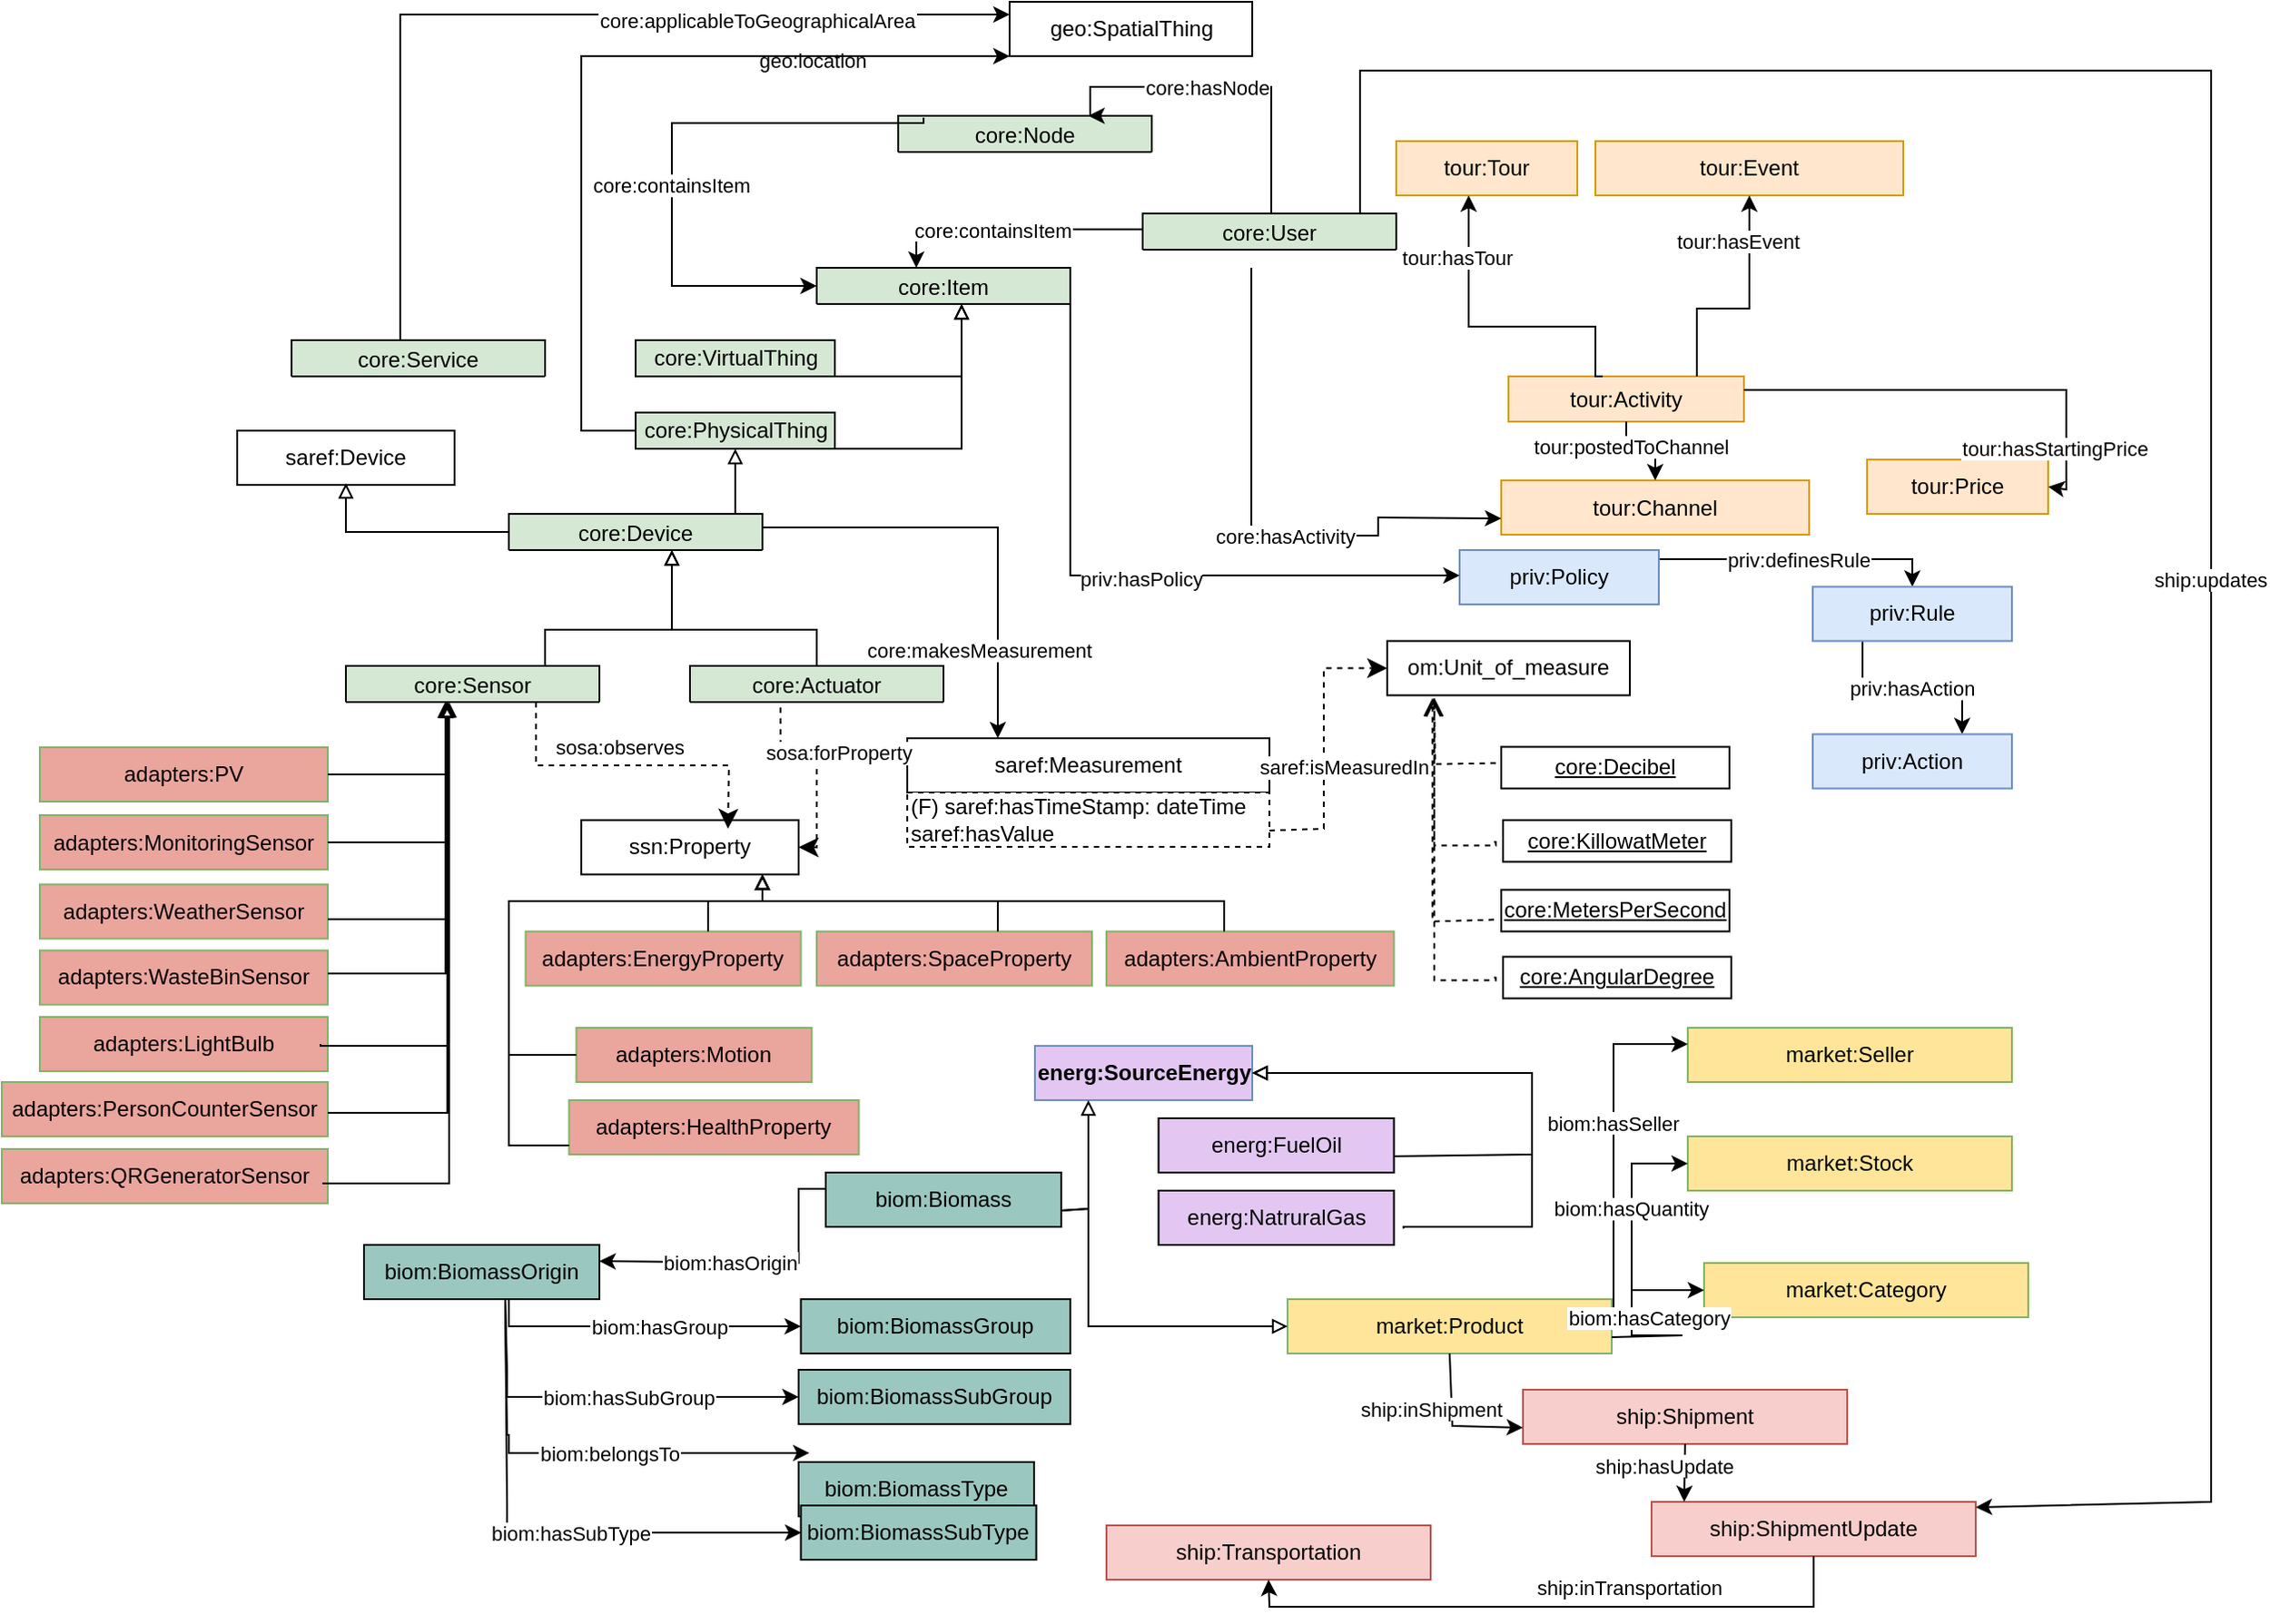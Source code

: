 <mxfile version="13.9.9" type="device"><diagram id="iwzvt3DUVuZfxFSMpkdZ" name="Page-1"><mxGraphModel dx="2176" dy="626" grid="1" gridSize="10" guides="1" tooltips="1" connect="1" arrows="1" fold="1" page="1" pageScale="1" pageWidth="850" pageHeight="1100" math="0" shadow="0"><root><mxCell id="0"/><mxCell id="1" parent="0"/><mxCell id="OVNsxtaY8aoKX87tDIG7-6" value="core:Node" style="swimlane;fontStyle=0;childLayout=stackLayout;horizontal=1;startSize=26;fillColor=#D5E8D4;horizontalStack=0;resizeParent=1;resizeParentMax=0;resizeLast=0;collapsible=1;marginBottom=0;" parent="1" vertex="1"><mxGeometry x="375" y="96" width="140" height="20" as="geometry"/></mxCell><mxCell id="OVNsxtaY8aoKX87tDIG7-8" value="core:User" style="swimlane;fontStyle=0;childLayout=stackLayout;horizontal=1;startSize=26;fillColor=#D5E8D4;horizontalStack=0;resizeParent=1;resizeParentMax=0;resizeLast=0;collapsible=1;marginBottom=0;" parent="1" vertex="1"><mxGeometry x="510" y="150" width="140" height="20" as="geometry"/></mxCell><mxCell id="OVNsxtaY8aoKX87tDIG7-10" value="core:Item" style="swimlane;fontStyle=0;childLayout=stackLayout;horizontal=1;startSize=26;fillColor=#D5E8D4;horizontalStack=0;resizeParent=1;resizeParentMax=0;resizeLast=0;collapsible=1;marginBottom=0;" parent="1" vertex="1"><mxGeometry x="330" y="180" width="140" height="20" as="geometry"/></mxCell><mxCell id="OVNsxtaY8aoKX87tDIG7-23" value="core:containsItem" style="edgeStyle=orthogonalEdgeStyle;rounded=0;orthogonalLoop=1;jettySize=auto;fontSize=11;endArrow=classic;endFill=1;exitX=0.1;exitY=0.05;exitDx=0;exitDy=0;exitPerimeter=0;" parent="1" source="OVNsxtaY8aoKX87tDIG7-6" target="OVNsxtaY8aoKX87tDIG7-10" edge="1"><mxGeometry x="0.129" relative="1" as="geometry"><mxPoint as="offset"/><mxPoint x="375" y="37.5" as="sourcePoint"/><mxPoint x="220" y="42.5" as="targetPoint"/><Array as="points"><mxPoint x="389" y="100"/><mxPoint x="250" y="100"/><mxPoint x="250" y="190"/></Array></mxGeometry></mxCell><mxCell id="OVNsxtaY8aoKX87tDIG7-29" value="core:VirtualThing" style="html=1;fillColor=#D5E8D4;" parent="1" vertex="1"><mxGeometry x="230" y="220" width="110" height="20" as="geometry"/></mxCell><mxCell id="OVNsxtaY8aoKX87tDIG7-30" value="core:PhysicalThing" style="html=1;fillColor=#D5E8D4;" parent="1" vertex="1"><mxGeometry x="230" y="260" width="110" height="20" as="geometry"/></mxCell><mxCell id="OVNsxtaY8aoKX87tDIG7-31" style="edgeStyle=orthogonalEdgeStyle;rounded=0;orthogonalLoop=1;jettySize=auto;html=1;fontSize=11;endArrow=block;endFill=0;exitX=1;exitY=0.5;exitDx=0;exitDy=0;" parent="1" source="OVNsxtaY8aoKX87tDIG7-29" edge="1"><mxGeometry relative="1" as="geometry"><mxPoint x="393" y="240" as="sourcePoint"/><mxPoint x="410" y="200" as="targetPoint"/><Array as="points"><mxPoint x="340" y="240"/><mxPoint x="410" y="240"/></Array></mxGeometry></mxCell><mxCell id="OVNsxtaY8aoKX87tDIG7-32" style="edgeStyle=orthogonalEdgeStyle;rounded=0;orthogonalLoop=1;jettySize=auto;html=1;fontSize=11;endArrow=block;endFill=0;exitX=1;exitY=0.5;exitDx=0;exitDy=0;" parent="1" edge="1"><mxGeometry relative="1" as="geometry"><mxPoint x="340" y="275" as="sourcePoint"/><mxPoint x="410" y="200" as="targetPoint"/><Array as="points"><mxPoint x="340" y="280"/><mxPoint x="410" y="280"/></Array></mxGeometry></mxCell><mxCell id="OVNsxtaY8aoKX87tDIG7-38" style="edgeStyle=orthogonalEdgeStyle;rounded=0;orthogonalLoop=1;jettySize=auto;html=1;" parent="1" edge="1"><mxGeometry relative="1" as="geometry"><mxPoint x="521" y="280" as="targetPoint"/><mxPoint x="521" y="280" as="sourcePoint"/></mxGeometry></mxCell><mxCell id="OVNsxtaY8aoKX87tDIG7-42" value="core:Service" style="swimlane;fontStyle=0;childLayout=stackLayout;horizontal=1;startSize=26;fillColor=#D5E8D4;horizontalStack=0;resizeParent=1;resizeParentMax=0;resizeLast=0;collapsible=1;marginBottom=0;" parent="1" vertex="1"><mxGeometry x="40" y="220" width="140" height="20" as="geometry"/></mxCell><mxCell id="OVNsxtaY8aoKX87tDIG7-44" value="core:Actuator" style="swimlane;fontStyle=0;childLayout=stackLayout;horizontal=1;startSize=26;fillColor=#D5E8D4;horizontalStack=0;resizeParent=1;resizeParentMax=0;resizeLast=0;collapsible=1;marginBottom=0;" parent="1" vertex="1"><mxGeometry x="260" y="400" width="140" height="20" as="geometry"/></mxCell><mxCell id="OVNsxtaY8aoKX87tDIG7-45" value="core:Sensor" style="swimlane;fontStyle=0;childLayout=stackLayout;horizontal=1;startSize=26;fillColor=#D5E8D4;horizontalStack=0;resizeParent=1;resizeParentMax=0;resizeLast=0;collapsible=1;marginBottom=0;" parent="1" vertex="1"><mxGeometry x="70" y="400" width="140" height="20" as="geometry"/></mxCell><mxCell id="OVNsxtaY8aoKX87tDIG7-47" value="core:Device" style="swimlane;fontStyle=0;childLayout=stackLayout;horizontal=1;startSize=26;fillColor=#D5E8D4;horizontalStack=0;resizeParent=1;resizeParentMax=0;resizeLast=0;collapsible=1;marginBottom=0;" parent="1" vertex="1"><mxGeometry x="160" y="316" width="140" height="20" as="geometry"/></mxCell><mxCell id="OVNsxtaY8aoKX87tDIG7-48" style="edgeStyle=orthogonalEdgeStyle;rounded=0;orthogonalLoop=1;jettySize=auto;html=1;fontSize=11;endArrow=block;endFill=0;" parent="1" edge="1"><mxGeometry relative="1" as="geometry"><mxPoint x="180" y="400" as="sourcePoint"/><mxPoint x="250" y="336" as="targetPoint"/><Array as="points"><mxPoint x="180" y="380"/><mxPoint x="250" y="380"/></Array></mxGeometry></mxCell><mxCell id="OVNsxtaY8aoKX87tDIG7-49" style="edgeStyle=orthogonalEdgeStyle;rounded=0;orthogonalLoop=1;jettySize=auto;html=1;fontSize=11;endArrow=block;endFill=0;" parent="1" edge="1"><mxGeometry relative="1" as="geometry"><mxPoint x="330" y="400" as="sourcePoint"/><mxPoint x="250" y="336" as="targetPoint"/><Array as="points"><mxPoint x="330" y="380"/><mxPoint x="250" y="380"/></Array></mxGeometry></mxCell><mxCell id="OVNsxtaY8aoKX87tDIG7-51" value="geo:SpatialThing" style="rounded=0;whiteSpace=wrap;html=1;" parent="1" vertex="1"><mxGeometry x="436.5" y="33" width="134" height="30" as="geometry"/></mxCell><mxCell id="OVNsxtaY8aoKX87tDIG7-52" value="core:hasNode" style="edgeStyle=orthogonalEdgeStyle;rounded=0;orthogonalLoop=1;jettySize=auto;fontSize=11;endArrow=classic;endFill=1;exitX=0.5;exitY=0;exitDx=0;exitDy=0;entryX=0.75;entryY=0;entryDx=0;entryDy=0;" parent="1" source="OVNsxtaY8aoKX87tDIG7-8" target="OVNsxtaY8aoKX87tDIG7-6" edge="1"><mxGeometry x="0.129" relative="1" as="geometry"><mxPoint as="offset"/><mxPoint x="581" y="110" as="sourcePoint"/><mxPoint x="481" y="50" as="targetPoint"/><Array as="points"><mxPoint x="581" y="150"/><mxPoint x="581" y="80"/><mxPoint x="481" y="80"/></Array></mxGeometry></mxCell><mxCell id="OVNsxtaY8aoKX87tDIG7-54" value="om:Unit_of_measure" style="rounded=0;whiteSpace=wrap;html=1;points=[[0.1,0],[0.2,0],[0.3,0],[0.4,0],[0.5,0],[0.6,0],[0.7,0],[0.8,0],[0.9,0],[0,0.1],[0,0.3],[0,0.5],[0,0.7],[0,0.9],[0.1,1],[0.2,1],[0.3,1],[0.4,1],[0.5,1],[0.6,1],[0.7,1],[0.8,1],[0.9,1],[1,0.1],[1,0.3],[1,0.5],[1,0.7],[1,0.9]];" parent="1" vertex="1"><mxGeometry x="645" y="386.25" width="134" height="30" as="geometry"/></mxCell><mxCell id="OVNsxtaY8aoKX87tDIG7-55" value="saref:Measurement" style="rounded=0;whiteSpace=wrap;html=1;" parent="1" vertex="1"><mxGeometry x="380" y="440" width="200" height="30" as="geometry"/></mxCell><mxCell id="OVNsxtaY8aoKX87tDIG7-56" value="" style="endArrow=classic;html=1;endSize=8;dashed=1;arcSize=0;edgeStyle=orthogonalEdgeStyle;entryX=0;entryY=0.5;entryDx=0;entryDy=0;" parent="1" source="OVNsxtaY8aoKX87tDIG7-58" target="OVNsxtaY8aoKX87tDIG7-54" edge="1"><mxGeometry width="50" height="50" relative="1" as="geometry"><mxPoint x="530" y="510" as="sourcePoint"/><mxPoint x="579" y="493.5" as="targetPoint"/><Array as="points"><mxPoint x="610" y="490"/><mxPoint x="610" y="401"/></Array></mxGeometry></mxCell><mxCell id="OVNsxtaY8aoKX87tDIG7-57" value="&lt;div&gt;saref:isMeasuredIn&lt;/div&gt;" style="edgeLabel;html=1;align=center;verticalAlign=middle;resizable=0;points=[];" parent="OVNsxtaY8aoKX87tDIG7-56" vertex="1" connectable="0"><mxGeometry x="-0.191" y="-1" relative="1" as="geometry"><mxPoint x="10" y="-2" as="offset"/></mxGeometry></mxCell><mxCell id="OVNsxtaY8aoKX87tDIG7-58" value="(F) saref:hasTimeStamp: dateTime&lt;br&gt;saref:hasValue" style="rounded=0;whiteSpace=wrap;html=1;snapToPoint=1;points=[[0.1,0],[0.2,0],[0.3,0],[0.4,0],[0.5,0],[0.6,0],[0.7,0],[0.8,0],[0.9,0],[0,0.1],[0,0.3],[0,0.5],[0,0.7],[0,0.9],[0.1,1],[0.2,1],[0.3,1],[0.4,1],[0.5,1],[0.6,1],[0.7,1],[0.8,1],[0.9,1],[1,0.1],[1,0.3],[1,0.5],[1,0.7],[1,0.9]];dashed=1;align=left;" parent="1" vertex="1"><mxGeometry x="380" y="470" width="200" height="30" as="geometry"/></mxCell><mxCell id="OVNsxtaY8aoKX87tDIG7-62" value="&lt;u&gt;core:Decibel&lt;/u&gt;" style="rounded=0;whiteSpace=wrap;html=1;snapToPoint=1;points=[[0.1,0],[0.2,0],[0.3,0],[0.4,0],[0.5,0],[0.6,0],[0.7,0],[0.8,0],[0.9,0],[0,0.1],[0,0.3],[0,0.5],[0,0.7],[0,0.9],[0.1,1],[0.2,1],[0.3,1],[0.4,1],[0.5,1],[0.6,1],[0.7,1],[0.8,1],[0.9,1],[1,0.1],[1,0.3],[1,0.5],[1,0.7],[1,0.9]];" parent="1" vertex="1"><mxGeometry x="708" y="444.75" width="126" height="23" as="geometry"/></mxCell><mxCell id="OVNsxtaY8aoKX87tDIG7-63" value="" style="endArrow=open;html=1;fontColor=#000099;endFill=0;dashed=1;endSize=8;edgeStyle=orthogonalEdgeStyle;arcSize=0;" parent="1" edge="1"><mxGeometry width="50" height="50" relative="1" as="geometry"><mxPoint x="705" y="453.75" as="sourcePoint"/><mxPoint x="671" y="417.75" as="targetPoint"/></mxGeometry></mxCell><mxCell id="OVNsxtaY8aoKX87tDIG7-64" value="&lt;u&gt;core:MetersPerSecond&lt;/u&gt;" style="rounded=0;whiteSpace=wrap;html=1;snapToPoint=1;points=[[0.1,0],[0.2,0],[0.3,0],[0.4,0],[0.5,0],[0.6,0],[0.7,0],[0.8,0],[0.9,0],[0,0.1],[0,0.3],[0,0.5],[0,0.7],[0,0.9],[0.1,1],[0.2,1],[0.3,1],[0.4,1],[0.5,1],[0.6,1],[0.7,1],[0.8,1],[0.9,1],[1,0.1],[1,0.3],[1,0.5],[1,0.7],[1,0.9]];" parent="1" vertex="1"><mxGeometry x="708" y="523.75" width="126" height="23" as="geometry"/></mxCell><mxCell id="OVNsxtaY8aoKX87tDIG7-65" value="" style="endArrow=open;html=1;fontColor=#000099;endFill=0;dashed=1;endSize=8;edgeStyle=orthogonalEdgeStyle;arcSize=0;" parent="1" edge="1"><mxGeometry width="50" height="50" relative="1" as="geometry"><mxPoint x="704" y="540.25" as="sourcePoint"/><mxPoint x="670" y="417.75" as="targetPoint"/><Array as="points"><mxPoint x="703" y="540.25"/><mxPoint x="703" y="541.25"/><mxPoint x="670" y="541.25"/></Array></mxGeometry></mxCell><mxCell id="OVNsxtaY8aoKX87tDIG7-66" value="&lt;u&gt;core:AngularDegree&lt;/u&gt;" style="rounded=0;whiteSpace=wrap;html=1;snapToPoint=1;points=[[0.1,0],[0.2,0],[0.3,0],[0.4,0],[0.5,0],[0.6,0],[0.7,0],[0.8,0],[0.9,0],[0,0.1],[0,0.3],[0,0.5],[0,0.7],[0,0.9],[0.1,1],[0.2,1],[0.3,1],[0.4,1],[0.5,1],[0.6,1],[0.7,1],[0.8,1],[0.9,1],[1,0.1],[1,0.3],[1,0.5],[1,0.7],[1,0.9]];" parent="1" vertex="1"><mxGeometry x="709" y="560.75" width="126" height="23" as="geometry"/></mxCell><mxCell id="OVNsxtaY8aoKX87tDIG7-67" value="" style="endArrow=open;html=1;fontColor=#000099;endFill=0;dashed=1;endSize=8;edgeStyle=orthogonalEdgeStyle;arcSize=0;" parent="1" edge="1"><mxGeometry width="50" height="50" relative="1" as="geometry"><mxPoint x="704" y="572.25" as="sourcePoint"/><mxPoint x="671" y="417.75" as="targetPoint"/><Array as="points"><mxPoint x="705" y="572.75"/><mxPoint x="705" y="573.75"/><mxPoint x="671" y="573.75"/></Array></mxGeometry></mxCell><mxCell id="OVNsxtaY8aoKX87tDIG7-68" value="&lt;u&gt;core:KillowatMeter&lt;/u&gt;" style="rounded=0;whiteSpace=wrap;html=1;snapToPoint=1;points=[[0.1,0],[0.2,0],[0.3,0],[0.4,0],[0.5,0],[0.6,0],[0.7,0],[0.8,0],[0.9,0],[0,0.1],[0,0.3],[0,0.5],[0,0.7],[0,0.9],[0.1,1],[0.2,1],[0.3,1],[0.4,1],[0.5,1],[0.6,1],[0.7,1],[0.8,1],[0.9,1],[1,0.1],[1,0.3],[1,0.5],[1,0.7],[1,0.9]];" parent="1" vertex="1"><mxGeometry x="709" y="485.25" width="126" height="23" as="geometry"/></mxCell><mxCell id="OVNsxtaY8aoKX87tDIG7-69" value="" style="endArrow=open;html=1;fontColor=#000099;endFill=0;dashed=1;endSize=8;edgeStyle=orthogonalEdgeStyle;arcSize=0;" parent="1" edge="1"><mxGeometry width="50" height="50" relative="1" as="geometry"><mxPoint x="704" y="497.25" as="sourcePoint"/><mxPoint x="671" y="417.75" as="targetPoint"/><Array as="points"><mxPoint x="705" y="497.25"/><mxPoint x="705" y="499.25"/><mxPoint x="671" y="499.25"/></Array></mxGeometry></mxCell><mxCell id="OVNsxtaY8aoKX87tDIG7-73" value="ssn:Property" style="rounded=0;whiteSpace=wrap;html=1;fillColor=#FFFFFF;" parent="1" vertex="1"><mxGeometry x="200" y="485.25" width="120" height="30" as="geometry"/></mxCell><mxCell id="OVNsxtaY8aoKX87tDIG7-75" value="saref:Device" style="rounded=0;whiteSpace=wrap;html=1;fillColor=#FFFFFF;" parent="1" vertex="1"><mxGeometry x="10" y="270" width="120" height="30" as="geometry"/></mxCell><mxCell id="OVNsxtaY8aoKX87tDIG7-76" style="edgeStyle=orthogonalEdgeStyle;rounded=0;orthogonalLoop=1;jettySize=auto;html=1;fontSize=11;endArrow=block;endFill=0;exitX=0;exitY=0.5;exitDx=0;exitDy=0;" parent="1" source="OVNsxtaY8aoKX87tDIG7-47" edge="1"><mxGeometry relative="1" as="geometry"><mxPoint x="150" y="363" as="sourcePoint"/><mxPoint x="70" y="299" as="targetPoint"/><Array as="points"><mxPoint x="70" y="326"/></Array></mxGeometry></mxCell><mxCell id="OVNsxtaY8aoKX87tDIG7-77" value="" style="endArrow=classic;html=1;exitX=0.75;exitY=1;exitDx=0;exitDy=0;endSize=8;dashed=1;arcSize=0;edgeStyle=orthogonalEdgeStyle;" parent="1" source="OVNsxtaY8aoKX87tDIG7-45" edge="1"><mxGeometry width="50" height="50" relative="1" as="geometry"><mxPoint x="40" y="503" as="sourcePoint"/><mxPoint x="281" y="490" as="targetPoint"/></mxGeometry></mxCell><mxCell id="OVNsxtaY8aoKX87tDIG7-78" value="&lt;div&gt;sosa:observes&lt;/div&gt;" style="edgeLabel;html=1;align=center;verticalAlign=middle;resizable=0;points=[];" parent="OVNsxtaY8aoKX87tDIG7-77" vertex="1" connectable="0"><mxGeometry x="-0.191" y="-1" relative="1" as="geometry"><mxPoint x="9" y="-11" as="offset"/></mxGeometry></mxCell><mxCell id="OVNsxtaY8aoKX87tDIG7-79" value="" style="endArrow=classic;html=1;endSize=8;dashed=1;arcSize=0;edgeStyle=orthogonalEdgeStyle;exitX=0.357;exitY=1.15;exitDx=0;exitDy=0;exitPerimeter=0;entryX=1;entryY=0.5;entryDx=0;entryDy=0;" parent="1" source="OVNsxtaY8aoKX87tDIG7-44" target="OVNsxtaY8aoKX87tDIG7-73" edge="1"><mxGeometry width="50" height="50" relative="1" as="geometry"><mxPoint x="300" y="431.75" as="sourcePoint"/><mxPoint x="330" y="500" as="targetPoint"/></mxGeometry></mxCell><mxCell id="OVNsxtaY8aoKX87tDIG7-80" value="&lt;div&gt;sosa:forProperty&lt;/div&gt;" style="edgeLabel;html=1;align=center;verticalAlign=middle;resizable=0;points=[];" parent="OVNsxtaY8aoKX87tDIG7-79" vertex="1" connectable="0"><mxGeometry x="-0.191" y="-1" relative="1" as="geometry"><mxPoint x="18" y="-6" as="offset"/></mxGeometry></mxCell><mxCell id="OVNsxtaY8aoKX87tDIG7-81" value="core:makesMeasurement" style="edgeStyle=orthogonalEdgeStyle;rounded=0;orthogonalLoop=1;jettySize=auto;fontSize=11;endArrow=classic;endFill=1;" parent="1" edge="1"><mxGeometry x="0.594" y="-10" relative="1" as="geometry"><mxPoint y="1" as="offset"/><mxPoint x="300" y="323.5" as="sourcePoint"/><mxPoint x="430" y="440" as="targetPoint"/><Array as="points"><mxPoint x="430" y="324"/><mxPoint x="430" y="440"/></Array></mxGeometry></mxCell><mxCell id="OVNsxtaY8aoKX87tDIG7-83" value="geo:location" style="edgeStyle=orthogonalEdgeStyle;rounded=0;orthogonalLoop=1;jettySize=auto;fontSize=11;endArrow=classic;endFill=1;" parent="1" target="OVNsxtaY8aoKX87tDIG7-51" edge="1"><mxGeometry x="0.579" y="-25" relative="1" as="geometry"><mxPoint x="560" y="-95" as="targetPoint"/><mxPoint x="100" y="220" as="sourcePoint"/><Array as="points"><mxPoint x="100" y="40"/></Array><mxPoint as="offset"/></mxGeometry></mxCell><mxCell id="OVNsxtaY8aoKX87tDIG7-89" value="core:containsItem" style="edgeStyle=orthogonalEdgeStyle;rounded=0;orthogonalLoop=1;jettySize=auto;fontSize=11;endArrow=classic;endFill=1;exitX=0;exitY=0.25;exitDx=0;exitDy=0;" parent="1" edge="1"><mxGeometry x="0.129" relative="1" as="geometry"><mxPoint as="offset"/><mxPoint x="510" y="158.75" as="sourcePoint"/><mxPoint x="385" y="180" as="targetPoint"/><Array as="points"><mxPoint x="385" y="159"/></Array></mxGeometry></mxCell><mxCell id="OVNsxtaY8aoKX87tDIG7-90" value="core:applicableToGeographicalArea" style="edgeStyle=orthogonalEdgeStyle;rounded=0;orthogonalLoop=1;jettySize=auto;fontSize=11;endArrow=classic;endFill=1;entryX=0;entryY=1;entryDx=0;entryDy=0;exitX=0;exitY=0.5;exitDx=0;exitDy=0;" parent="1" source="OVNsxtaY8aoKX87tDIG7-30" target="OVNsxtaY8aoKX87tDIG7-51" edge="1"><mxGeometry x="0.413" y="20" relative="1" as="geometry"><mxPoint x="430" y="-30" as="targetPoint"/><mxPoint x="200" y="270" as="sourcePoint"/><Array as="points"><mxPoint x="200" y="270"/><mxPoint x="200" y="63"/></Array><mxPoint as="offset"/></mxGeometry></mxCell><mxCell id="qMQsO30aS5AbikxoBCMi-1" value="priv:definesRule" style="edgeStyle=orthogonalEdgeStyle;rounded=0;orthogonalLoop=1;jettySize=auto;entryX=0.5;entryY=0;entryDx=0;entryDy=0;endArrow=classic;endFill=1;" parent="1" source="qMQsO30aS5AbikxoBCMi-2" target="qMQsO30aS5AbikxoBCMi-6" edge="1"><mxGeometry relative="1" as="geometry"><mxPoint x="810" y="361" as="sourcePoint"/><Array as="points"><mxPoint x="935" y="341"/></Array></mxGeometry></mxCell><mxCell id="qMQsO30aS5AbikxoBCMi-2" value="priv:Policy" style="rounded=0;whiteSpace=wrap;html=1;fillColor=#dae8fc;strokeColor=#6c8ebf;" parent="1" vertex="1"><mxGeometry x="685" y="336" width="110" height="30" as="geometry"/></mxCell><mxCell id="qMQsO30aS5AbikxoBCMi-5" value="priv:hasAction" style="edgeStyle=orthogonalEdgeStyle;rounded=0;orthogonalLoop=1;jettySize=auto;exitX=0.25;exitY=1;exitDx=0;exitDy=0;entryX=0.75;entryY=0;entryDx=0;entryDy=0;endArrow=classic;endFill=1;" parent="1" source="qMQsO30aS5AbikxoBCMi-6" target="qMQsO30aS5AbikxoBCMi-7" edge="1"><mxGeometry relative="1" as="geometry"/></mxCell><mxCell id="qMQsO30aS5AbikxoBCMi-6" value="priv:Rule" style="rounded=0;whiteSpace=wrap;html=1;fillColor=#dae8fc;strokeColor=#6c8ebf;" parent="1" vertex="1"><mxGeometry x="880" y="356.25" width="110" height="30" as="geometry"/></mxCell><mxCell id="qMQsO30aS5AbikxoBCMi-7" value="priv:Action" style="rounded=0;whiteSpace=wrap;html=1;fillColor=#dae8fc;strokeColor=#6c8ebf;" parent="1" vertex="1"><mxGeometry x="880" y="437.75" width="110" height="30" as="geometry"/></mxCell><mxCell id="qMQsO30aS5AbikxoBCMi-8" value="" style="edgeStyle=orthogonalEdgeStyle;rounded=0;orthogonalLoop=1;jettySize=auto;fontSize=11;endArrow=classic;endFill=1;exitX=1;exitY=0;exitDx=0;exitDy=0;" parent="1" source="OVNsxtaY8aoKX87tDIG7-10" target="qMQsO30aS5AbikxoBCMi-2" edge="1"><mxGeometry x="0.129" relative="1" as="geometry"><mxPoint as="offset"/><mxPoint x="820" y="59" as="sourcePoint"/><mxPoint x="900" y="220" as="targetPoint"/><Array as="points"><mxPoint x="470" y="350"/></Array></mxGeometry></mxCell><mxCell id="qMQsO30aS5AbikxoBCMi-80" value="priv:hasPolicy" style="edgeLabel;html=1;align=center;verticalAlign=middle;resizable=0;points=[];" parent="qMQsO30aS5AbikxoBCMi-8" vertex="1" connectable="0"><mxGeometry x="0.086" y="-2" relative="1" as="geometry"><mxPoint as="offset"/></mxGeometry></mxCell><mxCell id="qMQsO30aS5AbikxoBCMi-10" style="edgeStyle=orthogonalEdgeStyle;rounded=0;orthogonalLoop=1;jettySize=auto;html=1;fontSize=11;endArrow=block;endFill=0;" parent="1" source="OVNsxtaY8aoKX87tDIG7-47" target="OVNsxtaY8aoKX87tDIG7-30" edge="1"><mxGeometry relative="1" as="geometry"><mxPoint x="350" y="316" as="sourcePoint"/><mxPoint x="260" y="289" as="targetPoint"/><Array as="points"><mxPoint x="285" y="310"/><mxPoint x="285" y="310"/></Array></mxGeometry></mxCell><mxCell id="qMQsO30aS5AbikxoBCMi-11" value="tour:Activity" style="rounded=0;whiteSpace=wrap;html=1;snapToPoint=1;points=[[0.1,0],[0.2,0],[0.3,0],[0.4,0],[0.5,0],[0.6,0],[0.7,0],[0.8,0],[0.9,0],[0,0.1],[0,0.3],[0,0.5],[0,0.7],[0,0.9],[0.1,1],[0.2,1],[0.3,1],[0.4,1],[0.5,1],[0.6,1],[0.7,1],[0.8,1],[0.9,1],[1,0.1],[1,0.3],[1,0.5],[1,0.7],[1,0.9]];fillColor=#ffe6cc;strokeColor=#d79b00;shadow=0;" parent="1" vertex="1"><mxGeometry x="712" y="240" width="130" height="25" as="geometry"/></mxCell><mxCell id="qMQsO30aS5AbikxoBCMi-12" value="tour:Channel" style="rounded=0;whiteSpace=wrap;html=1;snapToPoint=1;points=[[0.1,0],[0.2,0],[0.3,0],[0.4,0],[0.5,0],[0.6,0],[0.7,0],[0.8,0],[0.9,0],[0,0.1],[0,0.3],[0,0.5],[0,0.7],[0,0.9],[0.1,1],[0.2,1],[0.3,1],[0.4,1],[0.5,1],[0.6,1],[0.7,1],[0.8,1],[0.9,1],[1,0.1],[1,0.3],[1,0.5],[1,0.7],[1,0.9]];fillColor=#ffe6cc;strokeColor=#d79b00;shadow=0;" parent="1" vertex="1"><mxGeometry x="708" y="297.5" width="170" height="30" as="geometry"/></mxCell><mxCell id="qMQsO30aS5AbikxoBCMi-13" value="tour:Price" style="rounded=0;whiteSpace=wrap;html=1;snapToPoint=1;points=[[0.1,0],[0.2,0],[0.3,0],[0.4,0],[0.5,0],[0.6,0],[0.7,0],[0.8,0],[0.9,0],[0,0.1],[0,0.3],[0,0.5],[0,0.7],[0,0.9],[0.1,1],[0.2,1],[0.3,1],[0.4,1],[0.5,1],[0.6,1],[0.7,1],[0.8,1],[0.9,1],[1,0.1],[1,0.3],[1,0.5],[1,0.7],[1,0.9]];fillColor=#ffe6cc;strokeColor=#d79b00;shadow=0;" parent="1" vertex="1"><mxGeometry x="910" y="286" width="100" height="30" as="geometry"/></mxCell><mxCell id="qMQsO30aS5AbikxoBCMi-14" value="tour:Event" style="rounded=0;whiteSpace=wrap;html=1;snapToPoint=1;points=[[0.1,0],[0.2,0],[0.3,0],[0.4,0],[0.5,0],[0.6,0],[0.7,0],[0.8,0],[0.9,0],[0,0.1],[0,0.3],[0,0.5],[0,0.7],[0,0.9],[0.1,1],[0.2,1],[0.3,1],[0.4,1],[0.5,1],[0.6,1],[0.7,1],[0.8,1],[0.9,1],[1,0.1],[1,0.3],[1,0.5],[1,0.7],[1,0.9]];fillColor=#ffe6cc;strokeColor=#d79b00;shadow=0;" parent="1" vertex="1"><mxGeometry x="760" y="110" width="170" height="30" as="geometry"/></mxCell><mxCell id="qMQsO30aS5AbikxoBCMi-15" value="tour:Tour" style="rounded=0;whiteSpace=wrap;html=1;snapToPoint=1;points=[[0.1,0],[0.2,0],[0.3,0],[0.4,0],[0.5,0],[0.6,0],[0.7,0],[0.8,0],[0.9,0],[0,0.1],[0,0.3],[0,0.5],[0,0.7],[0,0.9],[0.1,1],[0.2,1],[0.3,1],[0.4,1],[0.5,1],[0.6,1],[0.7,1],[0.8,1],[0.9,1],[1,0.1],[1,0.3],[1,0.5],[1,0.7],[1,0.9]];fillColor=#ffe6cc;strokeColor=#d79b00;shadow=0;" parent="1" vertex="1"><mxGeometry x="650" y="110" width="100" height="30" as="geometry"/></mxCell><mxCell id="qMQsO30aS5AbikxoBCMi-16" value="core:hasActivity" style="edgeStyle=orthogonalEdgeStyle;rounded=0;orthogonalLoop=1;jettySize=auto;fontSize=11;endArrow=classic;endFill=1;" parent="1" target="qMQsO30aS5AbikxoBCMi-12" edge="1"><mxGeometry x="0.129" relative="1" as="geometry"><mxPoint as="offset"/><mxPoint x="570" y="180" as="sourcePoint"/><mxPoint x="550" y="252.5" as="targetPoint"/><Array as="points"><mxPoint x="570" y="328"/><mxPoint x="640" y="328"/><mxPoint x="640" y="318"/></Array></mxGeometry></mxCell><mxCell id="qMQsO30aS5AbikxoBCMi-17" value="tour:postedToChannel" style="edgeStyle=orthogonalEdgeStyle;rounded=0;orthogonalLoop=1;jettySize=auto;endArrow=classic;endFill=1;" parent="1" source="qMQsO30aS5AbikxoBCMi-11" target="qMQsO30aS5AbikxoBCMi-12" edge="1"><mxGeometry x="0.754" y="-18" relative="1" as="geometry"><mxPoint x="690" y="357.5" as="targetPoint"/><mxPoint x="784" y="272.5" as="sourcePoint"/><mxPoint x="5" y="-13" as="offset"/></mxGeometry></mxCell><mxCell id="qMQsO30aS5AbikxoBCMi-18" value="tour:hasEvent" style="edgeStyle=orthogonalEdgeStyle;rounded=0;orthogonalLoop=1;jettySize=auto;endArrow=classic;endFill=1;exitX=0.8;exitY=0;exitDx=0;exitDy=0;" parent="1" source="qMQsO30aS5AbikxoBCMi-11" target="qMQsO30aS5AbikxoBCMi-14" edge="1"><mxGeometry x="0.609" y="6" relative="1" as="geometry"><mxPoint x="1160" y="153.5" as="targetPoint"/><mxPoint x="915" y="282.5" as="sourcePoint"/><mxPoint as="offset"/><Array as="points"><mxPoint x="816" y="202.5"/><mxPoint x="845" y="202.5"/></Array></mxGeometry></mxCell><mxCell id="qMQsO30aS5AbikxoBCMi-20" value="tour:hasTour" style="edgeStyle=orthogonalEdgeStyle;rounded=0;orthogonalLoop=1;jettySize=auto;endArrow=classic;endFill=1;exitX=0.4;exitY=0;exitDx=0;exitDy=0;" parent="1" source="qMQsO30aS5AbikxoBCMi-11" target="qMQsO30aS5AbikxoBCMi-15" edge="1"><mxGeometry x="0.609" y="6" relative="1" as="geometry"><mxPoint x="855" y="202.5" as="targetPoint"/><mxPoint x="826" y="250" as="sourcePoint"/><mxPoint as="offset"/><Array as="points"><mxPoint x="760" y="240.5"/><mxPoint x="760" y="212.5"/><mxPoint x="690" y="212.5"/></Array></mxGeometry></mxCell><mxCell id="qMQsO30aS5AbikxoBCMi-21" value="tour:hasStartingPrice" style="edgeStyle=orthogonalEdgeStyle;rounded=0;orthogonalLoop=1;jettySize=auto;endArrow=classic;endFill=1;exitX=1;exitY=0.3;exitDx=0;exitDy=0;" parent="1" source="qMQsO30aS5AbikxoBCMi-11" target="qMQsO30aS5AbikxoBCMi-13" edge="1"><mxGeometry x="0.726" y="-6" relative="1" as="geometry"><mxPoint x="930" y="412.5" as="targetPoint"/><mxPoint x="1090" y="183.5" as="sourcePoint"/><mxPoint as="offset"/><Array as="points"><mxPoint x="1020" y="247.5"/><mxPoint x="1020" y="302.5"/></Array></mxGeometry></mxCell><mxCell id="qMQsO30aS5AbikxoBCMi-22" value="adapters:AmbientProperty" style="rounded=0;whiteSpace=wrap;html=1;fillColor=#EAA59D;strokeColor=#82b366;" parent="1" vertex="1"><mxGeometry x="490" y="546.75" width="158.75" height="30" as="geometry"/></mxCell><mxCell id="qMQsO30aS5AbikxoBCMi-24" value="adapters:HealthProperty" style="rounded=0;whiteSpace=wrap;html=1;fillColor=#EAA59D;strokeColor=#82b366;" parent="1" vertex="1"><mxGeometry x="193.25" y="640" width="160" height="30" as="geometry"/></mxCell><mxCell id="qMQsO30aS5AbikxoBCMi-25" value="adapters:EnergyProperty" style="rounded=0;whiteSpace=wrap;html=1;fillColor=#EAA59D;strokeColor=#82b366;" parent="1" vertex="1"><mxGeometry x="169.25" y="546.75" width="152" height="30" as="geometry"/></mxCell><mxCell id="qMQsO30aS5AbikxoBCMi-26" value="adapters:Motion" style="rounded=0;whiteSpace=wrap;html=1;fillColor=#EAA59D;strokeColor=#82b366;" parent="1" vertex="1"><mxGeometry x="197.25" y="600" width="130" height="30" as="geometry"/></mxCell><mxCell id="qMQsO30aS5AbikxoBCMi-28" value="adapters:SpaceProperty" style="rounded=0;whiteSpace=wrap;html=1;fillColor=#EAA59D;strokeColor=#82b366;" parent="1" vertex="1"><mxGeometry x="330" y="546.75" width="152" height="30" as="geometry"/></mxCell><mxCell id="qMQsO30aS5AbikxoBCMi-29" style="edgeStyle=orthogonalEdgeStyle;rounded=0;orthogonalLoop=1;jettySize=auto;html=1;fontSize=11;endArrow=block;endFill=0;" parent="1" source="qMQsO30aS5AbikxoBCMi-22" edge="1"><mxGeometry relative="1" as="geometry"><mxPoint x="555" y="540" as="sourcePoint"/><mxPoint x="300" y="515.25" as="targetPoint"/><Array as="points"><mxPoint x="555" y="530"/><mxPoint x="300" y="530"/></Array></mxGeometry></mxCell><mxCell id="qMQsO30aS5AbikxoBCMi-30" style="edgeStyle=orthogonalEdgeStyle;rounded=0;orthogonalLoop=1;jettySize=auto;html=1;fontSize=11;endArrow=block;endFill=0;" parent="1" source="qMQsO30aS5AbikxoBCMi-28" edge="1"><mxGeometry relative="1" as="geometry"><mxPoint x="555" y="546.75" as="sourcePoint"/><mxPoint x="300" y="515.25" as="targetPoint"/><Array as="points"><mxPoint x="430" y="530"/><mxPoint x="300" y="530"/></Array></mxGeometry></mxCell><mxCell id="qMQsO30aS5AbikxoBCMi-31" style="edgeStyle=orthogonalEdgeStyle;rounded=0;orthogonalLoop=1;jettySize=auto;html=1;fontSize=11;endArrow=block;endFill=0;" parent="1" source="qMQsO30aS5AbikxoBCMi-25" edge="1"><mxGeometry relative="1" as="geometry"><mxPoint x="270" y="539.75" as="sourcePoint"/><mxPoint x="300" y="515.25" as="targetPoint"/><Array as="points"><mxPoint x="270" y="530"/><mxPoint x="300" y="530"/></Array></mxGeometry></mxCell><mxCell id="qMQsO30aS5AbikxoBCMi-32" style="edgeStyle=orthogonalEdgeStyle;rounded=0;orthogonalLoop=1;jettySize=auto;html=1;fontSize=11;endArrow=block;endFill=0;" parent="1" source="qMQsO30aS5AbikxoBCMi-26" edge="1"><mxGeometry relative="1" as="geometry"><mxPoint x="130" y="555.25" as="sourcePoint"/><mxPoint x="300" y="515.25" as="targetPoint"/><Array as="points"><mxPoint x="160" y="615"/><mxPoint x="160" y="530"/><mxPoint x="300" y="530"/></Array></mxGeometry></mxCell><mxCell id="qMQsO30aS5AbikxoBCMi-33" style="edgeStyle=orthogonalEdgeStyle;rounded=0;orthogonalLoop=1;jettySize=auto;html=1;fontSize=11;endArrow=block;endFill=0;entryX=0.5;entryY=1;entryDx=0;entryDy=0;" parent="1" source="qMQsO30aS5AbikxoBCMi-24" edge="1"><mxGeometry relative="1" as="geometry"><mxPoint x="180.25" y="664.88" as="sourcePoint"/><mxPoint x="300" y="515.25" as="targetPoint"/><Array as="points"><mxPoint x="160" y="665"/><mxPoint x="160" y="530"/><mxPoint x="300" y="530"/></Array></mxGeometry></mxCell><mxCell id="qMQsO30aS5AbikxoBCMi-34" value="adapters:MonitoringSensor" style="rounded=0;whiteSpace=wrap;html=1;fillColor=#EAA59D;strokeColor=#82b366;" parent="1" vertex="1"><mxGeometry x="-99" y="482.5" width="159" height="30" as="geometry"/></mxCell><mxCell id="qMQsO30aS5AbikxoBCMi-35" value="adapters:WeatherSensor" style="rounded=0;whiteSpace=wrap;html=1;fillColor=#EAA59D;strokeColor=#82b366;" parent="1" vertex="1"><mxGeometry x="-99" y="520.75" width="159" height="30" as="geometry"/></mxCell><mxCell id="qMQsO30aS5AbikxoBCMi-36" value="adapters:WasteBinSensor" style="rounded=0;whiteSpace=wrap;html=1;fillColor=#EAA59D;strokeColor=#82b366;" parent="1" vertex="1"><mxGeometry x="-99" y="557.25" width="159" height="30" as="geometry"/></mxCell><mxCell id="qMQsO30aS5AbikxoBCMi-37" value="adapters:PersonCounterSensor" style="rounded=0;whiteSpace=wrap;html=1;fillColor=#EAA59D;strokeColor=#82b366;" parent="1" vertex="1"><mxGeometry x="-120" y="630" width="180" height="30" as="geometry"/></mxCell><mxCell id="qMQsO30aS5AbikxoBCMi-38" value="adapters:QRGeneratorSensor" style="rounded=0;whiteSpace=wrap;html=1;fillColor=#EAA59D;strokeColor=#82b366;" parent="1" vertex="1"><mxGeometry x="-120" y="667" width="180" height="30" as="geometry"/></mxCell><mxCell id="qMQsO30aS5AbikxoBCMi-39" value="adapters:LightBulb" style="rounded=0;whiteSpace=wrap;html=1;fillColor=#EAA59D;strokeColor=#82b366;" parent="1" vertex="1"><mxGeometry x="-99" y="594" width="159" height="30" as="geometry"/></mxCell><mxCell id="qMQsO30aS5AbikxoBCMi-40" value="adapters:PV" style="rounded=0;whiteSpace=wrap;html=1;fillColor=#EAA59D;strokeColor=#82b366;" parent="1" vertex="1"><mxGeometry x="-99" y="445" width="159" height="30" as="geometry"/></mxCell><mxCell id="qMQsO30aS5AbikxoBCMi-41" style="edgeStyle=orthogonalEdgeStyle;rounded=0;orthogonalLoop=1;jettySize=auto;html=1;fontSize=11;endArrow=block;endFill=0;exitX=1;exitY=0.5;exitDx=0;exitDy=0;" parent="1" source="qMQsO30aS5AbikxoBCMi-40" target="OVNsxtaY8aoKX87tDIG7-45" edge="1"><mxGeometry relative="1" as="geometry"><mxPoint x="95" y="467.75" as="sourcePoint"/><mxPoint x="125" y="436.25" as="targetPoint"/><Array as="points"><mxPoint x="125" y="460"/></Array></mxGeometry></mxCell><mxCell id="qMQsO30aS5AbikxoBCMi-42" style="edgeStyle=orthogonalEdgeStyle;rounded=0;orthogonalLoop=1;jettySize=auto;html=1;fontSize=11;endArrow=block;endFill=0;" parent="1" source="qMQsO30aS5AbikxoBCMi-34" target="OVNsxtaY8aoKX87tDIG7-45" edge="1"><mxGeometry relative="1" as="geometry"><mxPoint x="55" y="497.5" as="sourcePoint"/><mxPoint x="125" y="420" as="targetPoint"/><Array as="points"><mxPoint x="125" y="498"/></Array></mxGeometry></mxCell><mxCell id="qMQsO30aS5AbikxoBCMi-43" style="edgeStyle=orthogonalEdgeStyle;rounded=0;orthogonalLoop=1;jettySize=auto;html=1;fontSize=11;endArrow=block;endFill=0;" parent="1" source="qMQsO30aS5AbikxoBCMi-35" target="OVNsxtaY8aoKX87tDIG7-45" edge="1"><mxGeometry relative="1" as="geometry"><mxPoint x="55" y="540.25" as="sourcePoint"/><mxPoint x="125" y="417" as="targetPoint"/><Array as="points"><mxPoint x="125" y="540"/></Array></mxGeometry></mxCell><mxCell id="qMQsO30aS5AbikxoBCMi-45" style="edgeStyle=orthogonalEdgeStyle;rounded=0;orthogonalLoop=1;jettySize=auto;html=1;fontSize=11;endArrow=block;endFill=0;" parent="1" source="qMQsO30aS5AbikxoBCMi-36" edge="1"><mxGeometry relative="1" as="geometry"><mxPoint x="55" y="570" as="sourcePoint"/><mxPoint x="125" y="420" as="targetPoint"/><Array as="points"><mxPoint x="125" y="570"/></Array></mxGeometry></mxCell><mxCell id="qMQsO30aS5AbikxoBCMi-46" style="edgeStyle=orthogonalEdgeStyle;rounded=0;orthogonalLoop=1;jettySize=auto;html=1;fontSize=11;endArrow=block;endFill=0;exitX=1;exitY=0.5;exitDx=0;exitDy=0;" parent="1" edge="1"><mxGeometry relative="1" as="geometry"><mxPoint x="56" y="609" as="sourcePoint"/><mxPoint x="126" y="420" as="targetPoint"/><Array as="points"><mxPoint x="56" y="610"/><mxPoint x="126" y="610"/></Array></mxGeometry></mxCell><mxCell id="qMQsO30aS5AbikxoBCMi-48" style="edgeStyle=orthogonalEdgeStyle;rounded=0;orthogonalLoop=1;jettySize=auto;html=1;fontSize=11;endArrow=block;endFill=0;" parent="1" source="qMQsO30aS5AbikxoBCMi-37" target="OVNsxtaY8aoKX87tDIG7-45" edge="1"><mxGeometry relative="1" as="geometry"><mxPoint x="56" y="647" as="sourcePoint"/><mxPoint x="126" y="420" as="targetPoint"/><Array as="points"><mxPoint x="126" y="647"/></Array></mxGeometry></mxCell><mxCell id="qMQsO30aS5AbikxoBCMi-49" style="edgeStyle=orthogonalEdgeStyle;rounded=0;orthogonalLoop=1;jettySize=auto;html=1;fontSize=11;endArrow=block;endFill=0;" parent="1" edge="1"><mxGeometry relative="1" as="geometry"><mxPoint x="57" y="686" as="sourcePoint"/><mxPoint x="127" y="420" as="targetPoint"/><Array as="points"><mxPoint x="127" y="686"/></Array></mxGeometry></mxCell><mxCell id="qMQsO30aS5AbikxoBCMi-51" value="&lt;b&gt;energ:SourceEnergy&lt;/b&gt;" style="rounded=0;whiteSpace=wrap;html=1;fillColor=#E3C7F2;strokeColor=#6c8ebf;" parent="1" vertex="1"><mxGeometry x="450.5" y="610" width="120" height="30" as="geometry"/></mxCell><mxCell id="qMQsO30aS5AbikxoBCMi-52" value="energ:FuelOil" style="rounded=0;whiteSpace=wrap;html=1;snapToPoint=1;points=[[0.1,0],[0.2,0],[0.3,0],[0.4,0],[0.5,0],[0.6,0],[0.7,0],[0.8,0],[0.9,0],[0,0.1],[0,0.3],[0,0.5],[0,0.7],[0,0.9],[0.1,1],[0.2,1],[0.3,1],[0.4,1],[0.5,1],[0.6,1],[0.7,1],[0.8,1],[0.9,1],[1,0.1],[1,0.3],[1,0.5],[1,0.7],[1,0.9]];fillColor=#E3C7F2;" parent="1" vertex="1"><mxGeometry x="518.75" y="650" width="130" height="30" as="geometry"/></mxCell><mxCell id="qMQsO30aS5AbikxoBCMi-53" value="energ:NatruralGas" style="rounded=0;whiteSpace=wrap;html=1;snapToPoint=1;points=[[0.1,0],[0.2,0],[0.3,0],[0.4,0],[0.5,0],[0.6,0],[0.7,0],[0.8,0],[0.9,0],[0,0.1],[0,0.3],[0,0.5],[0,0.7],[0,0.9],[0.1,1],[0.2,1],[0.3,1],[0.4,1],[0.5,1],[0.6,1],[0.7,1],[0.8,1],[0.9,1],[1,0.1],[1,0.3],[1,0.5],[1,0.7],[1,0.9]];fillColor=#E3C7F2;" parent="1" vertex="1"><mxGeometry x="518.75" y="690" width="130" height="30" as="geometry"/></mxCell><mxCell id="qMQsO30aS5AbikxoBCMi-54" style="edgeStyle=orthogonalEdgeStyle;rounded=0;orthogonalLoop=1;jettySize=auto;html=1;fontSize=11;endArrow=block;endFill=0;entryX=1;entryY=0.5;entryDx=0;entryDy=0;" parent="1" source="qMQsO30aS5AbikxoBCMi-52" target="qMQsO30aS5AbikxoBCMi-51" edge="1"><mxGeometry relative="1" as="geometry"><mxPoint x="660" y="670" as="sourcePoint"/><mxPoint x="725" y="630" as="targetPoint"/><Array as="points"><mxPoint x="725" y="670"/><mxPoint x="725" y="625"/></Array></mxGeometry></mxCell><mxCell id="qMQsO30aS5AbikxoBCMi-55" style="edgeStyle=orthogonalEdgeStyle;rounded=0;orthogonalLoop=1;jettySize=auto;html=1;fontSize=11;endArrow=block;endFill=0;" parent="1" target="qMQsO30aS5AbikxoBCMi-51" edge="1"><mxGeometry relative="1" as="geometry"><mxPoint x="654" y="711" as="sourcePoint"/><mxPoint x="575.5" y="625" as="targetPoint"/><Array as="points"><mxPoint x="654" y="710"/><mxPoint x="725" y="710"/><mxPoint x="725" y="625"/></Array></mxGeometry></mxCell><mxCell id="qMQsO30aS5AbikxoBCMi-56" value="biom:Biomass" style="rounded=0;whiteSpace=wrap;html=1;snapToPoint=1;points=[[0.1,0],[0.2,0],[0.3,0],[0.4,0],[0.5,0],[0.6,0],[0.7,0],[0.8,0],[0.9,0],[0,0.1],[0,0.3],[0,0.5],[0,0.7],[0,0.9],[0.1,1],[0.2,1],[0.3,1],[0.4,1],[0.5,1],[0.6,1],[0.7,1],[0.8,1],[0.9,1],[1,0.1],[1,0.3],[1,0.5],[1,0.7],[1,0.9]];fillColor=#9AC7BF;" parent="1" vertex="1"><mxGeometry x="335" y="680" width="130" height="30" as="geometry"/></mxCell><mxCell id="qMQsO30aS5AbikxoBCMi-57" value="biom:BiomassOrigin" style="rounded=0;whiteSpace=wrap;html=1;snapToPoint=1;points=[[0.1,0],[0.2,0],[0.3,0],[0.4,0],[0.5,0],[0.6,0],[0.7,0],[0.8,0],[0.9,0],[0,0.1],[0,0.3],[0,0.5],[0,0.7],[0,0.9],[0.1,1],[0.2,1],[0.3,1],[0.4,1],[0.5,1],[0.6,1],[0.7,1],[0.8,1],[0.9,1],[1,0.1],[1,0.3],[1,0.5],[1,0.7],[1,0.9]];fillColor=#9AC7BF;" parent="1" vertex="1"><mxGeometry x="80" y="720" width="130" height="30" as="geometry"/></mxCell><mxCell id="qMQsO30aS5AbikxoBCMi-58" value="biom:BiomassGroup" style="rounded=0;whiteSpace=wrap;html=1;snapToPoint=1;points=[[0.1,0],[0.2,0],[0.3,0],[0.4,0],[0.5,0],[0.6,0],[0.7,0],[0.8,0],[0.9,0],[0,0.1],[0,0.3],[0,0.5],[0,0.7],[0,0.9],[0.1,1],[0.2,1],[0.3,1],[0.4,1],[0.5,1],[0.6,1],[0.7,1],[0.8,1],[0.9,1],[1,0.1],[1,0.3],[1,0.5],[1,0.7],[1,0.9]];fillColor=#9AC7BF;" parent="1" vertex="1"><mxGeometry x="321.25" y="750" width="148.75" height="30" as="geometry"/></mxCell><mxCell id="qMQsO30aS5AbikxoBCMi-59" value="biom:BiomassSubGroup" style="rounded=0;whiteSpace=wrap;html=1;snapToPoint=1;points=[[0.1,0],[0.2,0],[0.3,0],[0.4,0],[0.5,0],[0.6,0],[0.7,0],[0.8,0],[0.9,0],[0,0.1],[0,0.3],[0,0.5],[0,0.7],[0,0.9],[0.1,1],[0.2,1],[0.3,1],[0.4,1],[0.5,1],[0.6,1],[0.7,1],[0.8,1],[0.9,1],[1,0.1],[1,0.3],[1,0.5],[1,0.7],[1,0.9]];fillColor=#9AC7BF;" parent="1" vertex="1"><mxGeometry x="320" y="789" width="150" height="30" as="geometry"/></mxCell><mxCell id="qMQsO30aS5AbikxoBCMi-60" value="biom:BiomassType" style="rounded=0;whiteSpace=wrap;html=1;snapToPoint=1;points=[[0.1,0],[0.2,0],[0.3,0],[0.4,0],[0.5,0],[0.6,0],[0.7,0],[0.8,0],[0.9,0],[0,0.1],[0,0.3],[0,0.5],[0,0.7],[0,0.9],[0.1,1],[0.2,1],[0.3,1],[0.4,1],[0.5,1],[0.6,1],[0.7,1],[0.8,1],[0.9,1],[1,0.1],[1,0.3],[1,0.5],[1,0.7],[1,0.9]];fillColor=#9AC7BF;" parent="1" vertex="1"><mxGeometry x="320" y="840" width="130" height="30" as="geometry"/></mxCell><mxCell id="qMQsO30aS5AbikxoBCMi-61" value="biom:BiomassSubType" style="rounded=0;whiteSpace=wrap;html=1;snapToPoint=1;points=[[0.1,0],[0.2,0],[0.3,0],[0.4,0],[0.5,0],[0.6,0],[0.7,0],[0.8,0],[0.9,0],[0,0.1],[0,0.3],[0,0.5],[0,0.7],[0,0.9],[0.1,1],[0.2,1],[0.3,1],[0.4,1],[0.5,1],[0.6,1],[0.7,1],[0.8,1],[0.9,1],[1,0.1],[1,0.3],[1,0.5],[1,0.7],[1,0.9]];fillColor=#9AC7BF;" parent="1" vertex="1"><mxGeometry x="321.25" y="864" width="130" height="30" as="geometry"/></mxCell><mxCell id="qMQsO30aS5AbikxoBCMi-62" style="edgeStyle=orthogonalEdgeStyle;rounded=0;orthogonalLoop=1;jettySize=auto;html=1;fontSize=11;endArrow=block;endFill=0;" parent="1" source="qMQsO30aS5AbikxoBCMi-56" target="qMQsO30aS5AbikxoBCMi-51" edge="1"><mxGeometry relative="1" as="geometry"><mxPoint x="659" y="681" as="sourcePoint"/><mxPoint x="580.5" y="635" as="targetPoint"/><Array as="points"><mxPoint x="480" y="700"/></Array></mxGeometry></mxCell><mxCell id="qMQsO30aS5AbikxoBCMi-63" value="biom:hasOrigin" style="edgeStyle=orthogonalEdgeStyle;rounded=0;orthogonalLoop=1;jettySize=auto;fontSize=11;endArrow=classic;endFill=1;exitX=0;exitY=0.3;exitDx=0;exitDy=0;" parent="1" source="qMQsO30aS5AbikxoBCMi-56" target="qMQsO30aS5AbikxoBCMi-57" edge="1"><mxGeometry x="0.129" relative="1" as="geometry"><mxPoint as="offset"/><mxPoint x="292.5" y="760" as="sourcePoint"/><mxPoint x="667.5" y="760" as="targetPoint"/><Array as="points"><mxPoint x="320" y="689"/><mxPoint x="320" y="730"/></Array></mxGeometry></mxCell><mxCell id="qMQsO30aS5AbikxoBCMi-64" value="biom:hasGroup" style="edgeStyle=orthogonalEdgeStyle;rounded=0;orthogonalLoop=1;jettySize=auto;fontSize=11;endArrow=classic;endFill=1;entryX=0;entryY=0.5;entryDx=0;entryDy=0;exitX=0.6;exitY=1;exitDx=0;exitDy=0;" parent="1" source="qMQsO30aS5AbikxoBCMi-57" target="qMQsO30aS5AbikxoBCMi-58" edge="1"><mxGeometry x="0.129" relative="1" as="geometry"><mxPoint as="offset"/><mxPoint x="-30" y="870" as="sourcePoint"/><mxPoint x="310" y="839" as="targetPoint"/><Array as="points"><mxPoint x="160" y="750"/><mxPoint x="160" y="765"/></Array></mxGeometry></mxCell><mxCell id="qMQsO30aS5AbikxoBCMi-65" value="biom:hasSubGroup" style="edgeStyle=orthogonalEdgeStyle;rounded=0;orthogonalLoop=1;jettySize=auto;fontSize=11;endArrow=classic;endFill=1;" parent="1" source="qMQsO30aS5AbikxoBCMi-57" target="qMQsO30aS5AbikxoBCMi-59" edge="1"><mxGeometry x="0.129" relative="1" as="geometry"><mxPoint as="offset"/><mxPoint x="156.75" y="789" as="sourcePoint"/><mxPoint x="320" y="804" as="targetPoint"/><Array as="points"><mxPoint x="159" y="789"/><mxPoint x="159" y="804"/></Array></mxGeometry></mxCell><mxCell id="qMQsO30aS5AbikxoBCMi-67" value="biom:belongsTo" style="edgeStyle=orthogonalEdgeStyle;rounded=0;orthogonalLoop=1;jettySize=auto;fontSize=11;endArrow=classic;endFill=1;entryX=0.046;entryY=-0.167;entryDx=0;entryDy=0;entryPerimeter=0;" parent="1" source="qMQsO30aS5AbikxoBCMi-57" target="qMQsO30aS5AbikxoBCMi-60" edge="1"><mxGeometry x="0.129" relative="1" as="geometry"><mxPoint as="offset"/><mxPoint x="159.25" y="786" as="sourcePoint"/><mxPoint x="320" y="840" as="targetPoint"/><Array as="points"><mxPoint x="159" y="825"/><mxPoint x="160" y="825"/><mxPoint x="160" y="835"/></Array></mxGeometry></mxCell><mxCell id="qMQsO30aS5AbikxoBCMi-68" value="biom:hasSubType" style="edgeStyle=orthogonalEdgeStyle;rounded=0;orthogonalLoop=1;jettySize=auto;fontSize=11;endArrow=classic;endFill=1;" parent="1" source="qMQsO30aS5AbikxoBCMi-57" target="qMQsO30aS5AbikxoBCMi-61" edge="1"><mxGeometry x="0.129" relative="1" as="geometry"><mxPoint as="offset"/><mxPoint x="156.75" y="864" as="sourcePoint"/><mxPoint x="320" y="879" as="targetPoint"/><Array as="points"><mxPoint x="159" y="864"/><mxPoint x="159" y="879"/></Array></mxGeometry></mxCell><mxCell id="qMQsO30aS5AbikxoBCMi-69" value="market:Product" style="rounded=0;whiteSpace=wrap;html=1;snapToPoint=1;points=[[0.1,0],[0.2,0],[0.3,0],[0.4,0],[0.5,0],[0.6,0],[0.7,0],[0.8,0],[0.9,0],[0,0.1],[0,0.3],[0,0.5],[0,0.7],[0,0.9],[0.1,1],[0.2,1],[0.3,1],[0.4,1],[0.5,1],[0.6,1],[0.7,1],[0.8,1],[0.9,1],[1,0.1],[1,0.3],[1,0.5],[1,0.7],[1,0.9]];fillColor=#FFE599;strokeColor=#82b366;" parent="1" vertex="1"><mxGeometry x="590" y="750.0" width="179" height="30" as="geometry"/></mxCell><mxCell id="qMQsO30aS5AbikxoBCMi-70" value="market:Seller" style="rounded=0;whiteSpace=wrap;html=1;snapToPoint=1;points=[[0.1,0],[0.2,0],[0.3,0],[0.4,0],[0.5,0],[0.6,0],[0.7,0],[0.8,0],[0.9,0],[0,0.1],[0,0.3],[0,0.5],[0,0.7],[0,0.9],[0.1,1],[0.2,1],[0.3,1],[0.4,1],[0.5,1],[0.6,1],[0.7,1],[0.8,1],[0.9,1],[1,0.1],[1,0.3],[1,0.5],[1,0.7],[1,0.9]];fillColor=#FFE599;strokeColor=#82b366;" parent="1" vertex="1"><mxGeometry x="811" y="600.0" width="179" height="30" as="geometry"/></mxCell><mxCell id="qMQsO30aS5AbikxoBCMi-71" value="market:Stock" style="rounded=0;whiteSpace=wrap;html=1;snapToPoint=1;points=[[0.1,0],[0.2,0],[0.3,0],[0.4,0],[0.5,0],[0.6,0],[0.7,0],[0.8,0],[0.9,0],[0,0.1],[0,0.3],[0,0.5],[0,0.7],[0,0.9],[0.1,1],[0.2,1],[0.3,1],[0.4,1],[0.5,1],[0.6,1],[0.7,1],[0.8,1],[0.9,1],[1,0.1],[1,0.3],[1,0.5],[1,0.7],[1,0.9]];fillColor=#FFE599;strokeColor=#82b366;" parent="1" vertex="1"><mxGeometry x="811" y="660.0" width="179" height="30" as="geometry"/></mxCell><mxCell id="qMQsO30aS5AbikxoBCMi-72" style="edgeStyle=orthogonalEdgeStyle;rounded=0;orthogonalLoop=1;jettySize=auto;html=1;fontSize=11;endArrow=block;endFill=0;" parent="1" source="qMQsO30aS5AbikxoBCMi-56" target="qMQsO30aS5AbikxoBCMi-69" edge="1"><mxGeometry relative="1" as="geometry"><mxPoint x="475" y="711" as="sourcePoint"/><mxPoint x="490" y="650" as="targetPoint"/><Array as="points"><mxPoint x="480" y="700"/><mxPoint x="480" y="765"/></Array></mxGeometry></mxCell><mxCell id="qMQsO30aS5AbikxoBCMi-74" value="market:Category" style="rounded=0;whiteSpace=wrap;html=1;snapToPoint=1;points=[[0.1,0],[0.2,0],[0.3,0],[0.4,0],[0.5,0],[0.6,0],[0.7,0],[0.8,0],[0.9,0],[0,0.1],[0,0.3],[0,0.5],[0,0.7],[0,0.9],[0.1,1],[0.2,1],[0.3,1],[0.4,1],[0.5,1],[0.6,1],[0.7,1],[0.8,1],[0.9,1],[1,0.1],[1,0.3],[1,0.5],[1,0.7],[1,0.9]];fillColor=#FFE599;strokeColor=#82b366;" parent="1" vertex="1"><mxGeometry x="820" y="730.0" width="179" height="30" as="geometry"/></mxCell><mxCell id="qMQsO30aS5AbikxoBCMi-76" value="biom:hasSeller" style="edgeStyle=orthogonalEdgeStyle;rounded=0;orthogonalLoop=1;jettySize=auto;fontSize=11;endArrow=classic;endFill=1;entryX=0;entryY=0.3;entryDx=0;entryDy=0;" parent="1" source="qMQsO30aS5AbikxoBCMi-69" target="qMQsO30aS5AbikxoBCMi-70" edge="1"><mxGeometry x="0.129" relative="1" as="geometry"><mxPoint as="offset"/><mxPoint x="795" y="789" as="sourcePoint"/><mxPoint x="670" y="829" as="targetPoint"/><Array as="points"><mxPoint x="770" y="760"/><mxPoint x="770" y="609"/></Array></mxGeometry></mxCell><mxCell id="qMQsO30aS5AbikxoBCMi-77" value="biom:hasQuantity" style="edgeStyle=orthogonalEdgeStyle;rounded=0;orthogonalLoop=1;jettySize=auto;fontSize=11;endArrow=classic;endFill=1;" parent="1" source="qMQsO30aS5AbikxoBCMi-69" target="qMQsO30aS5AbikxoBCMi-71" edge="1"><mxGeometry x="0.129" relative="1" as="geometry"><mxPoint as="offset"/><mxPoint x="779" y="769" as="sourcePoint"/><mxPoint x="821" y="619" as="targetPoint"/><Array as="points"><mxPoint x="779" y="760"/><mxPoint x="780" y="760"/><mxPoint x="780" y="675"/></Array></mxGeometry></mxCell><mxCell id="qMQsO30aS5AbikxoBCMi-79" value="biom:hasCategory" style="edgeStyle=orthogonalEdgeStyle;rounded=0;orthogonalLoop=1;jettySize=auto;fontSize=11;endArrow=classic;endFill=1;" parent="1" source="qMQsO30aS5AbikxoBCMi-69" target="qMQsO30aS5AbikxoBCMi-74" edge="1"><mxGeometry x="0.167" y="-10" relative="1" as="geometry"><mxPoint as="offset"/><mxPoint x="808" y="850" as="sourcePoint"/><mxPoint x="850" y="700" as="targetPoint"/><Array as="points"><mxPoint x="808" y="770"/><mxPoint x="780" y="770"/><mxPoint x="780" y="735"/></Array></mxGeometry></mxCell><mxCell id="qMQsO30aS5AbikxoBCMi-81" value="ship:Shipment" style="rounded=0;whiteSpace=wrap;html=1;snapToPoint=1;points=[[0.1,0],[0.2,0],[0.3,0],[0.4,0],[0.5,0],[0.6,0],[0.7,0],[0.8,0],[0.9,0],[0,0.1],[0,0.3],[0,0.5],[0,0.7],[0,0.9],[0.1,1],[0.2,1],[0.3,1],[0.4,1],[0.5,1],[0.6,1],[0.7,1],[0.8,1],[0.9,1],[1,0.1],[1,0.3],[1,0.5],[1,0.7],[1,0.9]];fillColor=#f8cecc;strokeColor=#b85450;" parent="1" vertex="1"><mxGeometry x="720" y="800.0" width="179" height="30" as="geometry"/></mxCell><mxCell id="qMQsO30aS5AbikxoBCMi-82" value="ship:ShipmentUpdate" style="rounded=0;whiteSpace=wrap;html=1;snapToPoint=1;points=[[0.1,0],[0.2,0],[0.3,0],[0.4,0],[0.5,0],[0.6,0],[0.7,0],[0.8,0],[0.9,0],[0,0.1],[0,0.3],[0,0.5],[0,0.7],[0,0.9],[0.1,1],[0.2,1],[0.3,1],[0.4,1],[0.5,1],[0.6,1],[0.7,1],[0.8,1],[0.9,1],[1,0.1],[1,0.3],[1,0.5],[1,0.7],[1,0.9]];fillColor=#f8cecc;strokeColor=#b85450;" parent="1" vertex="1"><mxGeometry x="791" y="862.0" width="179" height="30" as="geometry"/></mxCell><mxCell id="qMQsO30aS5AbikxoBCMi-85" value="ship:Transportation" style="rounded=0;whiteSpace=wrap;html=1;snapToPoint=1;points=[[0.1,0],[0.2,0],[0.3,0],[0.4,0],[0.5,0],[0.6,0],[0.7,0],[0.8,0],[0.9,0],[0,0.1],[0,0.3],[0,0.5],[0,0.7],[0,0.9],[0.1,1],[0.2,1],[0.3,1],[0.4,1],[0.5,1],[0.6,1],[0.7,1],[0.8,1],[0.9,1],[1,0.1],[1,0.3],[1,0.5],[1,0.7],[1,0.9]];fillColor=#f8cecc;strokeColor=#b85450;" parent="1" vertex="1"><mxGeometry x="490" y="875.0" width="179" height="30" as="geometry"/></mxCell><mxCell id="qMQsO30aS5AbikxoBCMi-86" value="ship:inShipment" style="edgeStyle=orthogonalEdgeStyle;rounded=0;orthogonalLoop=1;jettySize=auto;fontSize=11;endArrow=classic;endFill=1;" parent="1" source="qMQsO30aS5AbikxoBCMi-69" target="qMQsO30aS5AbikxoBCMi-81" edge="1"><mxGeometry x="-0.247" y="-11" relative="1" as="geometry"><mxPoint as="offset"/><mxPoint x="695.5" y="794.5" as="sourcePoint"/><mxPoint x="570.5" y="834.5" as="targetPoint"/><Array as="points"><mxPoint x="681" y="820"/></Array></mxGeometry></mxCell><mxCell id="qMQsO30aS5AbikxoBCMi-89" value="ship:hasUpdate" style="edgeStyle=orthogonalEdgeStyle;rounded=0;orthogonalLoop=1;jettySize=auto;fontSize=11;endArrow=classic;endFill=1;" parent="1" source="qMQsO30aS5AbikxoBCMi-81" target="qMQsO30aS5AbikxoBCMi-82" edge="1"><mxGeometry x="-0.247" y="-11" relative="1" as="geometry"><mxPoint as="offset"/><mxPoint x="820" y="829" as="sourcePoint"/><mxPoint x="860" y="870" as="targetPoint"/><Array as="points"><mxPoint x="821" y="869"/><mxPoint x="810" y="869"/></Array></mxGeometry></mxCell><mxCell id="qMQsO30aS5AbikxoBCMi-91" value="ship:updates" style="edgeStyle=orthogonalEdgeStyle;rounded=0;orthogonalLoop=1;jettySize=auto;fontSize=11;endArrow=classic;endFill=1;" parent="1" source="OVNsxtaY8aoKX87tDIG7-8" target="qMQsO30aS5AbikxoBCMi-82" edge="1"><mxGeometry x="0.129" relative="1" as="geometry"><mxPoint as="offset"/><mxPoint x="629" y="141" as="sourcePoint"/><mxPoint x="1080" y="820" as="targetPoint"/><Array as="points"><mxPoint x="630" y="71"/><mxPoint x="1100" y="71"/><mxPoint x="1100" y="862"/></Array></mxGeometry></mxCell><mxCell id="qMQsO30aS5AbikxoBCMi-92" value="ship:inTransportation" style="edgeStyle=orthogonalEdgeStyle;rounded=0;orthogonalLoop=1;jettySize=auto;fontSize=11;endArrow=classic;endFill=1;" parent="1" source="qMQsO30aS5AbikxoBCMi-82" target="qMQsO30aS5AbikxoBCMi-85" edge="1"><mxGeometry x="-0.247" y="-11" relative="1" as="geometry"><mxPoint as="offset"/><mxPoint x="758" y="902" as="sourcePoint"/><mxPoint x="757" y="934" as="targetPoint"/><Array as="points"><mxPoint x="881" y="920"/><mxPoint x="580" y="920"/></Array></mxGeometry></mxCell></root></mxGraphModel></diagram></mxfile>